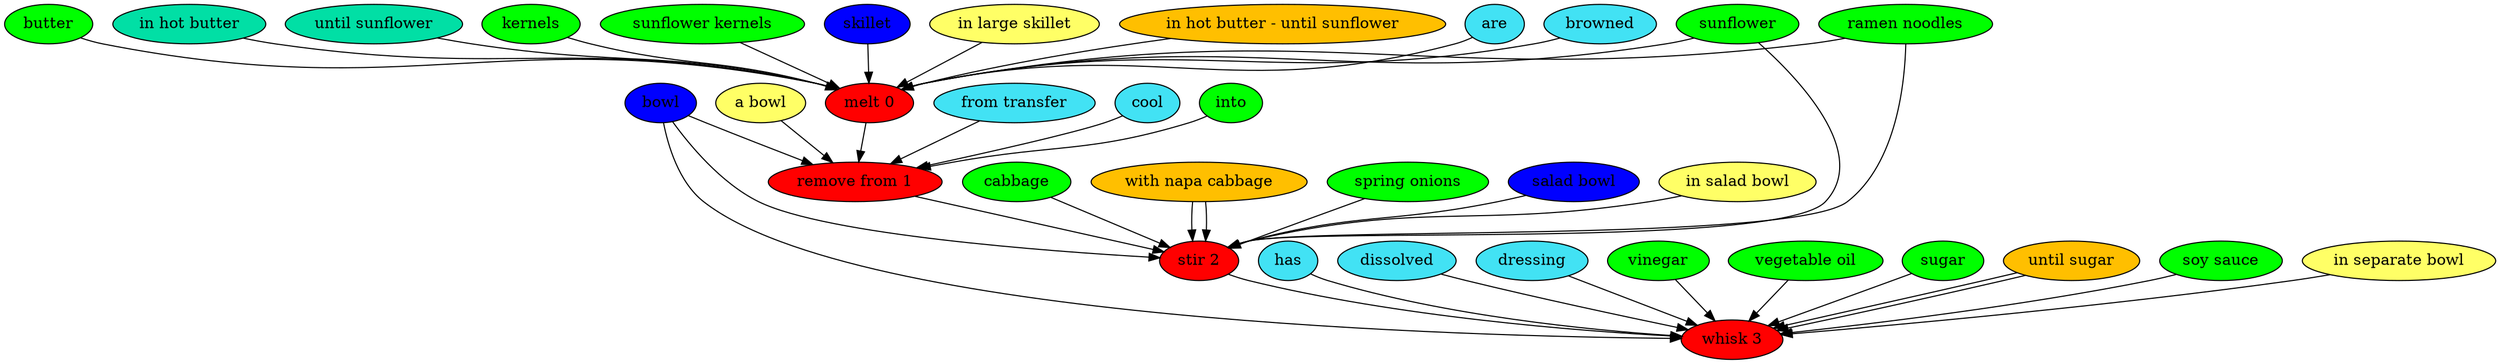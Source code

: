 digraph G {
"melt 0" [style=filled, fillcolor=red];
are [style=filled, fillcolor="#42e2f4"];
are -> "melt 0";
browned [style=filled, fillcolor="#42e2f4"];
browned -> "melt 0";
butter [style=filled, fillcolor=green];
butter -> "melt 0";
"in hot butter" [style=filled, fillcolor="#01DFA5"];
"in hot butter" -> "melt 0";
sunflower [style=filled, fillcolor=green];
sunflower -> "melt 0";
"until sunflower" [style=filled, fillcolor="#01DFA5"];
"until sunflower" -> "melt 0";
kernels [style=filled, fillcolor=green];
kernels -> "melt 0";
"sunflower kernels" [style=filled, fillcolor=green];
"sunflower kernels" -> "melt 0";
"ramen noodles" [style=filled, fillcolor=green];
"ramen noodles" -> "melt 0";
skillet [style=filled, fillcolor="#0000ff"];
skillet -> "melt 0";
"in large skillet" [style=filled, fillcolor="#ffff66"];
"in large skillet" -> "melt 0";
"in hot butter - until sunflower" [style=filled, fillcolor="#FFBF00"];
"in hot butter - until sunflower" -> "melt 0";
"remove from 1" [style=filled, fillcolor=red];
"from transfer" [style=filled, fillcolor="#42e2f4"];
"from transfer" -> "remove from 1";
cool [style=filled, fillcolor="#42e2f4"];
cool -> "remove from 1";
into [style=filled, fillcolor=green];
into -> "remove from 1";
bowl [style=filled, fillcolor="#0000ff"];
bowl -> "remove from 1";
"a bowl" [style=filled, fillcolor="#ffff66"];
"a bowl" -> "remove from 1";
"stir 2" [style=filled, fillcolor=red];
sunflower [style=filled, fillcolor=green];
sunflower -> "stir 2";
"ramen noodles" [style=filled, fillcolor=green];
"ramen noodles" -> "stir 2";
cabbage [style=filled, fillcolor=green];
cabbage -> "stir 2";
"with napa cabbage" [style=filled, fillcolor="#01DFA5"];
"with napa cabbage" -> "stir 2";
"spring onions" [style=filled, fillcolor=green];
"spring onions" -> "stir 2";
"salad bowl" [style=filled, fillcolor="#0000ff"];
"salad bowl" -> "stir 2";
"in salad bowl" [style=filled, fillcolor="#ffff66"];
"in salad bowl" -> "stir 2";
bowl [style=filled, fillcolor="#0000ff"];
bowl -> "stir 2";
"with napa cabbage" [style=filled, fillcolor="#FFBF00"];
"with napa cabbage" -> "stir 2";
"whisk 3" [style=filled, fillcolor=red];
has [style=filled, fillcolor="#42e2f4"];
has -> "whisk 3";
dissolved [style=filled, fillcolor="#42e2f4"];
dissolved -> "whisk 3";
dressing [style=filled, fillcolor="#42e2f4"];
dressing -> "whisk 3";
vinegar [style=filled, fillcolor=green];
vinegar -> "whisk 3";
"vegetable oil" [style=filled, fillcolor=green];
"vegetable oil" -> "whisk 3";
sugar [style=filled, fillcolor=green];
sugar -> "whisk 3";
"until sugar" [style=filled, fillcolor="#01DFA5"];
"until sugar" -> "whisk 3";
"soy sauce" [style=filled, fillcolor=green];
"soy sauce" -> "whisk 3";
bowl [style=filled, fillcolor="#0000ff"];
bowl -> "whisk 3";
"in separate bowl" [style=filled, fillcolor="#ffff66"];
"in separate bowl" -> "whisk 3";
"until sugar" [style=filled, fillcolor="#FFBF00"];
"until sugar" -> "whisk 3";
"melt 0" -> "remove from 1";
"remove from 1" -> "stir 2";
"stir 2" -> "whisk 3";
}
